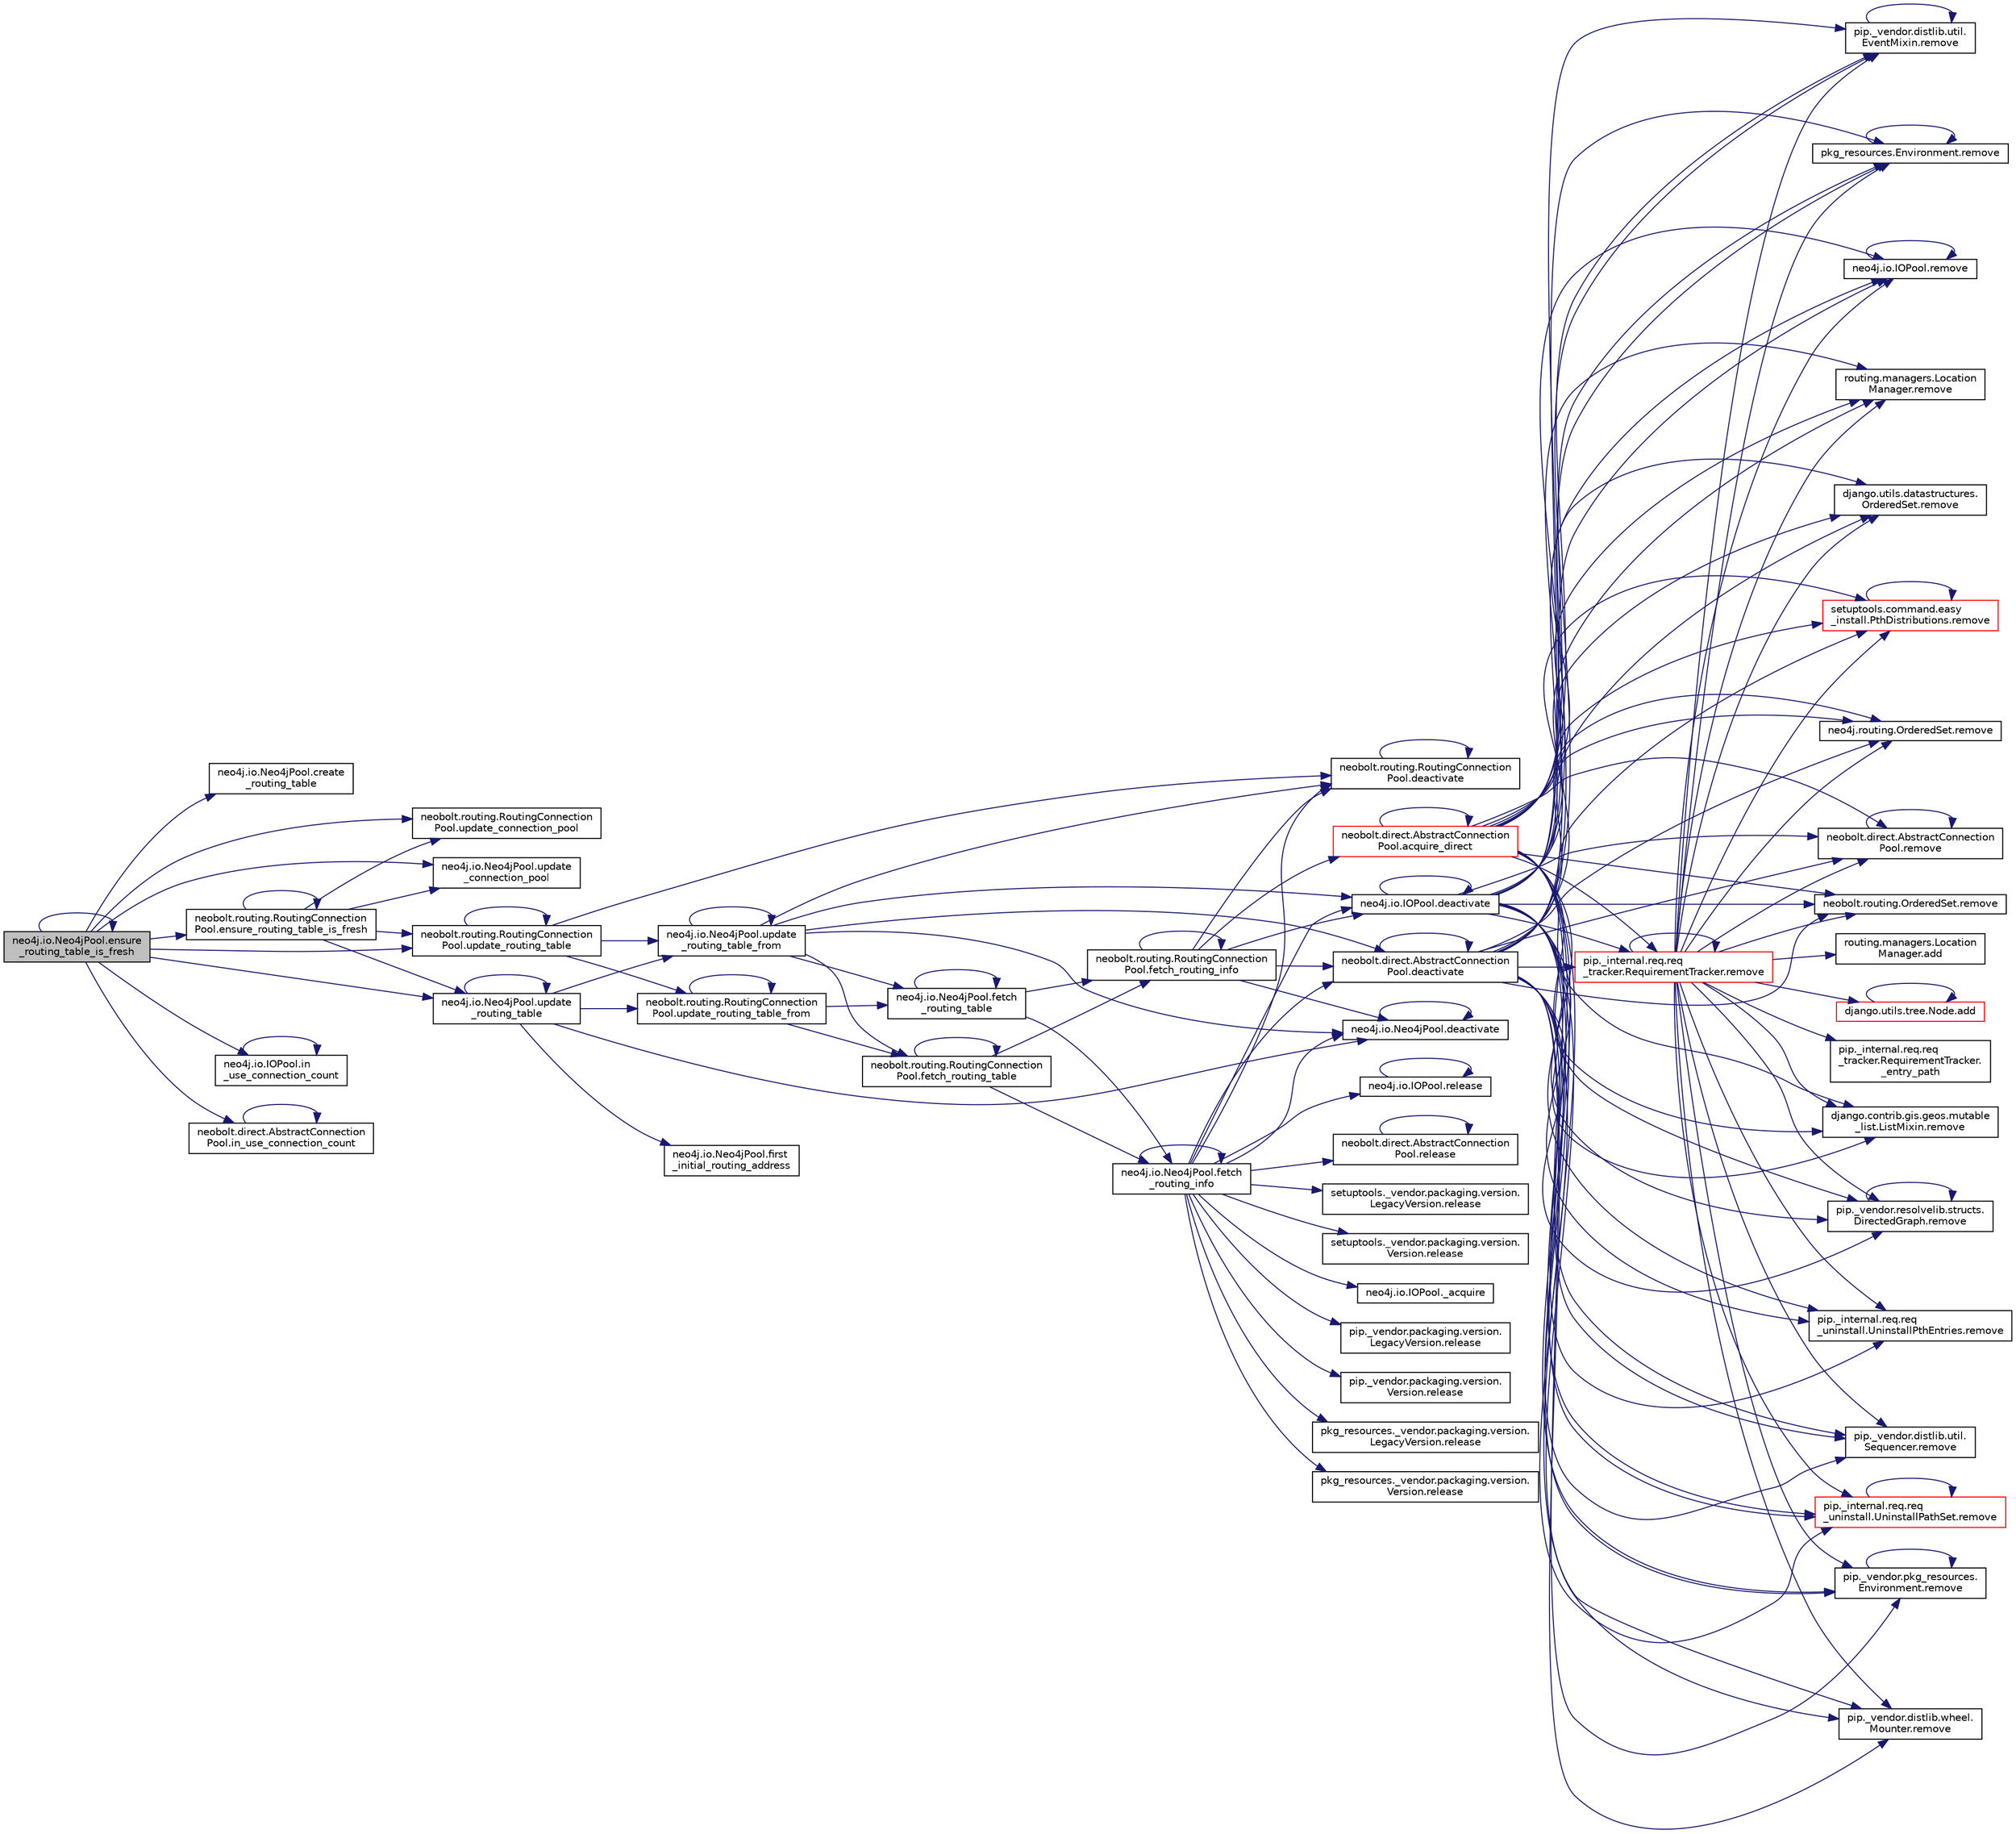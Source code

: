 digraph "neo4j.io.Neo4jPool.ensure_routing_table_is_fresh"
{
 // LATEX_PDF_SIZE
  edge [fontname="Helvetica",fontsize="10",labelfontname="Helvetica",labelfontsize="10"];
  node [fontname="Helvetica",fontsize="10",shape=record];
  rankdir="LR";
  Node1 [label="neo4j.io.Neo4jPool.ensure\l_routing_table_is_fresh",height=0.2,width=0.4,color="black", fillcolor="grey75", style="filled", fontcolor="black",tooltip=" "];
  Node1 -> Node2 [color="midnightblue",fontsize="10",style="solid",fontname="Helvetica"];
  Node2 [label="neo4j.io.Neo4jPool.create\l_routing_table",height=0.2,width=0.4,color="black", fillcolor="white", style="filled",URL="$d4/dee/classneo4j_1_1io_1_1_neo4j_pool.html#a687af363e9a4a468c60a195bf610410d",tooltip=" "];
  Node1 -> Node1 [color="midnightblue",fontsize="10",style="solid",fontname="Helvetica"];
  Node1 -> Node3 [color="midnightblue",fontsize="10",style="solid",fontname="Helvetica"];
  Node3 [label="neobolt.routing.RoutingConnection\lPool.ensure_routing_table_is_fresh",height=0.2,width=0.4,color="black", fillcolor="white", style="filled",URL="$d6/df7/classneobolt_1_1routing_1_1_routing_connection_pool.html#ae743d6f33bb4d6770edfcf6eb3b054d9",tooltip=" "];
  Node3 -> Node3 [color="midnightblue",fontsize="10",style="solid",fontname="Helvetica"];
  Node3 -> Node4 [color="midnightblue",fontsize="10",style="solid",fontname="Helvetica"];
  Node4 [label="neobolt.routing.RoutingConnection\lPool.update_connection_pool",height=0.2,width=0.4,color="black", fillcolor="white", style="filled",URL="$d6/df7/classneobolt_1_1routing_1_1_routing_connection_pool.html#abc035db17c8f5a507552f21c00d42e42",tooltip=" "];
  Node3 -> Node5 [color="midnightblue",fontsize="10",style="solid",fontname="Helvetica"];
  Node5 [label="neo4j.io.Neo4jPool.update\l_connection_pool",height=0.2,width=0.4,color="black", fillcolor="white", style="filled",URL="$d4/dee/classneo4j_1_1io_1_1_neo4j_pool.html#a299c2e001acaf114daae181fe779dd5c",tooltip=" "];
  Node3 -> Node6 [color="midnightblue",fontsize="10",style="solid",fontname="Helvetica"];
  Node6 [label="neobolt.routing.RoutingConnection\lPool.update_routing_table",height=0.2,width=0.4,color="black", fillcolor="white", style="filled",URL="$d6/df7/classneobolt_1_1routing_1_1_routing_connection_pool.html#a9040e4c4018e950445093abb736d3d5b",tooltip=" "];
  Node6 -> Node7 [color="midnightblue",fontsize="10",style="solid",fontname="Helvetica"];
  Node7 [label="neobolt.routing.RoutingConnection\lPool.deactivate",height=0.2,width=0.4,color="black", fillcolor="white", style="filled",URL="$d6/df7/classneobolt_1_1routing_1_1_routing_connection_pool.html#a7681c98c8637a17b811aab54f14d48ea",tooltip=" "];
  Node7 -> Node7 [color="midnightblue",fontsize="10",style="solid",fontname="Helvetica"];
  Node6 -> Node6 [color="midnightblue",fontsize="10",style="solid",fontname="Helvetica"];
  Node6 -> Node8 [color="midnightblue",fontsize="10",style="solid",fontname="Helvetica"];
  Node8 [label="neobolt.routing.RoutingConnection\lPool.update_routing_table_from",height=0.2,width=0.4,color="black", fillcolor="white", style="filled",URL="$d6/df7/classneobolt_1_1routing_1_1_routing_connection_pool.html#a85739066014e0d4de6adf99dddc30341",tooltip=" "];
  Node8 -> Node9 [color="midnightblue",fontsize="10",style="solid",fontname="Helvetica"];
  Node9 [label="neo4j.io.Neo4jPool.fetch\l_routing_table",height=0.2,width=0.4,color="black", fillcolor="white", style="filled",URL="$d4/dee/classneo4j_1_1io_1_1_neo4j_pool.html#a22468f5a81e684ff5751d32607367209",tooltip=" "];
  Node9 -> Node10 [color="midnightblue",fontsize="10",style="solid",fontname="Helvetica"];
  Node10 [label="neobolt.routing.RoutingConnection\lPool.fetch_routing_info",height=0.2,width=0.4,color="black", fillcolor="white", style="filled",URL="$d6/df7/classneobolt_1_1routing_1_1_routing_connection_pool.html#a413a6b159481bd843fc7d3568df515e1",tooltip=" "];
  Node10 -> Node11 [color="midnightblue",fontsize="10",style="solid",fontname="Helvetica"];
  Node11 [label="neobolt.direct.AbstractConnection\lPool.acquire_direct",height=0.2,width=0.4,color="red", fillcolor="white", style="filled",URL="$dd/dec/classneobolt_1_1direct_1_1_abstract_connection_pool.html#a0668c26232adf50591c8b4cfbf0a646f",tooltip=" "];
  Node11 -> Node11 [color="midnightblue",fontsize="10",style="solid",fontname="Helvetica"];
  Node11 -> Node26 [color="midnightblue",fontsize="10",style="solid",fontname="Helvetica"];
  Node26 [label="routing.managers.Location\lManager.remove",height=0.2,width=0.4,color="black", fillcolor="white", style="filled",URL="$d4/d05/classrouting_1_1managers_1_1_location_manager.html#a4bc52c4d0fd33527141f0a37c4b8fcc2",tooltip=" "];
  Node11 -> Node27 [color="midnightblue",fontsize="10",style="solid",fontname="Helvetica"];
  Node27 [label="django.utils.datastructures.\lOrderedSet.remove",height=0.2,width=0.4,color="black", fillcolor="white", style="filled",URL="$df/d5d/classdjango_1_1utils_1_1datastructures_1_1_ordered_set.html#a581d0a1b294a7f9f1c418c8fd593dd8f",tooltip=" "];
  Node11 -> Node28 [color="midnightblue",fontsize="10",style="solid",fontname="Helvetica"];
  Node28 [label="django.contrib.gis.geos.mutable\l_list.ListMixin.remove",height=0.2,width=0.4,color="black", fillcolor="white", style="filled",URL="$d5/d0e/classdjango_1_1contrib_1_1gis_1_1geos_1_1mutable__list_1_1_list_mixin.html#a8b71a1b5dba317dc93495bdb82e244c8",tooltip=" "];
  Node11 -> Node29 [color="midnightblue",fontsize="10",style="solid",fontname="Helvetica"];
  Node29 [label="pip._internal.req.req\l_uninstall.UninstallPthEntries.remove",height=0.2,width=0.4,color="black", fillcolor="white", style="filled",URL="$d2/d2a/classpip_1_1__internal_1_1req_1_1req__uninstall_1_1_uninstall_pth_entries.html#abc6207d7c971076b788c476316aacfc2",tooltip=" "];
  Node11 -> Node30 [color="midnightblue",fontsize="10",style="solid",fontname="Helvetica"];
  Node30 [label="neo4j.io.IOPool.remove",height=0.2,width=0.4,color="black", fillcolor="white", style="filled",URL="$df/daf/classneo4j_1_1io_1_1_i_o_pool.html#a8ac70bd1c8be06928c19545039af63d4",tooltip=" "];
  Node30 -> Node30 [color="midnightblue",fontsize="10",style="solid",fontname="Helvetica"];
  Node11 -> Node31 [color="midnightblue",fontsize="10",style="solid",fontname="Helvetica"];
  Node31 [label="neobolt.direct.AbstractConnection\lPool.remove",height=0.2,width=0.4,color="black", fillcolor="white", style="filled",URL="$dd/dec/classneobolt_1_1direct_1_1_abstract_connection_pool.html#a66ba32763865c9f1615160d992477912",tooltip=" "];
  Node31 -> Node31 [color="midnightblue",fontsize="10",style="solid",fontname="Helvetica"];
  Node11 -> Node32 [color="midnightblue",fontsize="10",style="solid",fontname="Helvetica"];
  Node32 [label="pip._internal.req.req\l_uninstall.UninstallPathSet.remove",height=0.2,width=0.4,color="red", fillcolor="white", style="filled",URL="$d9/d6e/classpip_1_1__internal_1_1req_1_1req__uninstall_1_1_uninstall_path_set.html#aa3b856eaea9fc5f93226cc788adc8d04",tooltip=" "];
  Node32 -> Node32 [color="midnightblue",fontsize="10",style="solid",fontname="Helvetica"];
  Node11 -> Node36 [color="midnightblue",fontsize="10",style="solid",fontname="Helvetica"];
  Node36 [label="pip._vendor.pkg_resources.\lEnvironment.remove",height=0.2,width=0.4,color="black", fillcolor="white", style="filled",URL="$de/d79/classpip_1_1__vendor_1_1pkg__resources_1_1_environment.html#ad424a6f98e59ec9b6153bfbebeb6130e",tooltip=" "];
  Node36 -> Node36 [color="midnightblue",fontsize="10",style="solid",fontname="Helvetica"];
  Node11 -> Node37 [color="midnightblue",fontsize="10",style="solid",fontname="Helvetica"];
  Node37 [label="pkg_resources.Environment.remove",height=0.2,width=0.4,color="black", fillcolor="white", style="filled",URL="$dd/d81/classpkg__resources_1_1_environment.html#aa51b1c4f8c8c146f2fc83a833608a0d1",tooltip=" "];
  Node37 -> Node37 [color="midnightblue",fontsize="10",style="solid",fontname="Helvetica"];
  Node11 -> Node38 [color="midnightblue",fontsize="10",style="solid",fontname="Helvetica"];
  Node38 [label="neo4j.routing.OrderedSet.remove",height=0.2,width=0.4,color="black", fillcolor="white", style="filled",URL="$da/d21/classneo4j_1_1routing_1_1_ordered_set.html#ae4aa5b41da75bc734e5543665e2229c3",tooltip=" "];
  Node11 -> Node39 [color="midnightblue",fontsize="10",style="solid",fontname="Helvetica"];
  Node39 [label="neobolt.routing.OrderedSet.remove",height=0.2,width=0.4,color="black", fillcolor="white", style="filled",URL="$de/d18/classneobolt_1_1routing_1_1_ordered_set.html#a5747c13387b7dd4f0daf9c6e6202ff3f",tooltip=" "];
  Node11 -> Node40 [color="midnightblue",fontsize="10",style="solid",fontname="Helvetica"];
  Node40 [label="pip._vendor.distlib.util.\lEventMixin.remove",height=0.2,width=0.4,color="black", fillcolor="white", style="filled",URL="$d8/d44/classpip_1_1__vendor_1_1distlib_1_1util_1_1_event_mixin.html#aa6ba25c788248661ab22b49e45bfb573",tooltip=" "];
  Node40 -> Node40 [color="midnightblue",fontsize="10",style="solid",fontname="Helvetica"];
  Node11 -> Node41 [color="midnightblue",fontsize="10",style="solid",fontname="Helvetica"];
  Node41 [label="pip._internal.req.req\l_tracker.RequirementTracker.remove",height=0.2,width=0.4,color="red", fillcolor="white", style="filled",URL="$da/d8b/classpip_1_1__internal_1_1req_1_1req__tracker_1_1_requirement_tracker.html#a2b63d916ecf3d02c4eb7339df7d2dc3f",tooltip=" "];
  Node41 -> Node42 [color="midnightblue",fontsize="10",style="solid",fontname="Helvetica"];
  Node42 [label="pip._internal.req.req\l_tracker.RequirementTracker.\l_entry_path",height=0.2,width=0.4,color="black", fillcolor="white", style="filled",URL="$da/d8b/classpip_1_1__internal_1_1req_1_1req__tracker_1_1_requirement_tracker.html#a58531e7c63dd1ba0a150b2e6010ac3c6",tooltip=" "];
  Node41 -> Node43 [color="midnightblue",fontsize="10",style="solid",fontname="Helvetica"];
  Node43 [label="routing.managers.Location\lManager.add",height=0.2,width=0.4,color="black", fillcolor="white", style="filled",URL="$d4/d05/classrouting_1_1managers_1_1_location_manager.html#a0e379ba61e042a6233a6a213622126f8",tooltip=" "];
  Node41 -> Node44 [color="midnightblue",fontsize="10",style="solid",fontname="Helvetica"];
  Node44 [label="django.utils.tree.Node.add",height=0.2,width=0.4,color="red", fillcolor="white", style="filled",URL="$d3/d76/classdjango_1_1utils_1_1tree_1_1_node.html#ae1010ad26ddf8dc21be829eacb2914c6",tooltip=" "];
  Node44 -> Node44 [color="midnightblue",fontsize="10",style="solid",fontname="Helvetica"];
  Node41 -> Node26 [color="midnightblue",fontsize="10",style="solid",fontname="Helvetica"];
  Node41 -> Node29 [color="midnightblue",fontsize="10",style="solid",fontname="Helvetica"];
  Node41 -> Node30 [color="midnightblue",fontsize="10",style="solid",fontname="Helvetica"];
  Node41 -> Node31 [color="midnightblue",fontsize="10",style="solid",fontname="Helvetica"];
  Node41 -> Node32 [color="midnightblue",fontsize="10",style="solid",fontname="Helvetica"];
  Node41 -> Node36 [color="midnightblue",fontsize="10",style="solid",fontname="Helvetica"];
  Node41 -> Node37 [color="midnightblue",fontsize="10",style="solid",fontname="Helvetica"];
  Node41 -> Node500 [color="midnightblue",fontsize="10",style="solid",fontname="Helvetica"];
  Node500 [label="setuptools.command.easy\l_install.PthDistributions.remove",height=0.2,width=0.4,color="red", fillcolor="white", style="filled",URL="$d2/d49/classsetuptools_1_1command_1_1easy__install_1_1_pth_distributions.html#ae249a3d2339aedfa56143112cb755032",tooltip=" "];
  Node500 -> Node500 [color="midnightblue",fontsize="10",style="solid",fontname="Helvetica"];
  Node41 -> Node38 [color="midnightblue",fontsize="10",style="solid",fontname="Helvetica"];
  Node41 -> Node39 [color="midnightblue",fontsize="10",style="solid",fontname="Helvetica"];
  Node41 -> Node40 [color="midnightblue",fontsize="10",style="solid",fontname="Helvetica"];
  Node41 -> Node41 [color="midnightblue",fontsize="10",style="solid",fontname="Helvetica"];
  Node41 -> Node27 [color="midnightblue",fontsize="10",style="solid",fontname="Helvetica"];
  Node41 -> Node497 [color="midnightblue",fontsize="10",style="solid",fontname="Helvetica"];
  Node497 [label="pip._vendor.resolvelib.structs.\lDirectedGraph.remove",height=0.2,width=0.4,color="black", fillcolor="white", style="filled",URL="$df/de0/classpip_1_1__vendor_1_1resolvelib_1_1structs_1_1_directed_graph.html#ae05e9cfa2be4c2864bcd2c9ea8457e29",tooltip=" "];
  Node497 -> Node497 [color="midnightblue",fontsize="10",style="solid",fontname="Helvetica"];
  Node41 -> Node499 [color="midnightblue",fontsize="10",style="solid",fontname="Helvetica"];
  Node499 [label="pip._vendor.distlib.wheel.\lMounter.remove",height=0.2,width=0.4,color="black", fillcolor="white", style="filled",URL="$df/dac/classpip_1_1__vendor_1_1distlib_1_1wheel_1_1_mounter.html#ae270d33cf0dad615cf09ce06ffbeda0e",tooltip=" "];
  Node41 -> Node498 [color="midnightblue",fontsize="10",style="solid",fontname="Helvetica"];
  Node498 [label="pip._vendor.distlib.util.\lSequencer.remove",height=0.2,width=0.4,color="black", fillcolor="white", style="filled",URL="$d4/d7c/classpip_1_1__vendor_1_1distlib_1_1util_1_1_sequencer.html#af1206b90512098b35d600386081d5a9a",tooltip=" "];
  Node41 -> Node28 [color="midnightblue",fontsize="10",style="solid",fontname="Helvetica"];
  Node11 -> Node497 [color="midnightblue",fontsize="10",style="solid",fontname="Helvetica"];
  Node11 -> Node498 [color="midnightblue",fontsize="10",style="solid",fontname="Helvetica"];
  Node11 -> Node500 [color="midnightblue",fontsize="10",style="solid",fontname="Helvetica"];
  Node11 -> Node499 [color="midnightblue",fontsize="10",style="solid",fontname="Helvetica"];
  Node10 -> Node5542 [color="midnightblue",fontsize="10",style="solid",fontname="Helvetica"];
  Node5542 [label="neo4j.io.IOPool.deactivate",height=0.2,width=0.4,color="black", fillcolor="white", style="filled",URL="$df/daf/classneo4j_1_1io_1_1_i_o_pool.html#a428e81241bb2f70df6f3b551ba4717f1",tooltip=" "];
  Node5542 -> Node5542 [color="midnightblue",fontsize="10",style="solid",fontname="Helvetica"];
  Node5542 -> Node26 [color="midnightblue",fontsize="10",style="solid",fontname="Helvetica"];
  Node5542 -> Node41 [color="midnightblue",fontsize="10",style="solid",fontname="Helvetica"];
  Node5542 -> Node27 [color="midnightblue",fontsize="10",style="solid",fontname="Helvetica"];
  Node5542 -> Node497 [color="midnightblue",fontsize="10",style="solid",fontname="Helvetica"];
  Node5542 -> Node498 [color="midnightblue",fontsize="10",style="solid",fontname="Helvetica"];
  Node5542 -> Node28 [color="midnightblue",fontsize="10",style="solid",fontname="Helvetica"];
  Node5542 -> Node29 [color="midnightblue",fontsize="10",style="solid",fontname="Helvetica"];
  Node5542 -> Node30 [color="midnightblue",fontsize="10",style="solid",fontname="Helvetica"];
  Node5542 -> Node31 [color="midnightblue",fontsize="10",style="solid",fontname="Helvetica"];
  Node5542 -> Node32 [color="midnightblue",fontsize="10",style="solid",fontname="Helvetica"];
  Node5542 -> Node36 [color="midnightblue",fontsize="10",style="solid",fontname="Helvetica"];
  Node5542 -> Node37 [color="midnightblue",fontsize="10",style="solid",fontname="Helvetica"];
  Node5542 -> Node38 [color="midnightblue",fontsize="10",style="solid",fontname="Helvetica"];
  Node5542 -> Node39 [color="midnightblue",fontsize="10",style="solid",fontname="Helvetica"];
  Node5542 -> Node40 [color="midnightblue",fontsize="10",style="solid",fontname="Helvetica"];
  Node5542 -> Node499 [color="midnightblue",fontsize="10",style="solid",fontname="Helvetica"];
  Node5542 -> Node500 [color="midnightblue",fontsize="10",style="solid",fontname="Helvetica"];
  Node10 -> Node5543 [color="midnightblue",fontsize="10",style="solid",fontname="Helvetica"];
  Node5543 [label="neo4j.io.Neo4jPool.deactivate",height=0.2,width=0.4,color="black", fillcolor="white", style="filled",URL="$d4/dee/classneo4j_1_1io_1_1_neo4j_pool.html#a2cfd316f5736f8701b8fb59f853b3962",tooltip=" "];
  Node5543 -> Node5543 [color="midnightblue",fontsize="10",style="solid",fontname="Helvetica"];
  Node10 -> Node5544 [color="midnightblue",fontsize="10",style="solid",fontname="Helvetica"];
  Node5544 [label="neobolt.direct.AbstractConnection\lPool.deactivate",height=0.2,width=0.4,color="black", fillcolor="white", style="filled",URL="$dd/dec/classneobolt_1_1direct_1_1_abstract_connection_pool.html#a8c0b47750e271292ebfe7e09bab92ae7",tooltip=" "];
  Node5544 -> Node5544 [color="midnightblue",fontsize="10",style="solid",fontname="Helvetica"];
  Node5544 -> Node26 [color="midnightblue",fontsize="10",style="solid",fontname="Helvetica"];
  Node5544 -> Node41 [color="midnightblue",fontsize="10",style="solid",fontname="Helvetica"];
  Node5544 -> Node27 [color="midnightblue",fontsize="10",style="solid",fontname="Helvetica"];
  Node5544 -> Node497 [color="midnightblue",fontsize="10",style="solid",fontname="Helvetica"];
  Node5544 -> Node498 [color="midnightblue",fontsize="10",style="solid",fontname="Helvetica"];
  Node5544 -> Node28 [color="midnightblue",fontsize="10",style="solid",fontname="Helvetica"];
  Node5544 -> Node29 [color="midnightblue",fontsize="10",style="solid",fontname="Helvetica"];
  Node5544 -> Node30 [color="midnightblue",fontsize="10",style="solid",fontname="Helvetica"];
  Node5544 -> Node31 [color="midnightblue",fontsize="10",style="solid",fontname="Helvetica"];
  Node5544 -> Node32 [color="midnightblue",fontsize="10",style="solid",fontname="Helvetica"];
  Node5544 -> Node36 [color="midnightblue",fontsize="10",style="solid",fontname="Helvetica"];
  Node5544 -> Node37 [color="midnightblue",fontsize="10",style="solid",fontname="Helvetica"];
  Node5544 -> Node38 [color="midnightblue",fontsize="10",style="solid",fontname="Helvetica"];
  Node5544 -> Node39 [color="midnightblue",fontsize="10",style="solid",fontname="Helvetica"];
  Node5544 -> Node40 [color="midnightblue",fontsize="10",style="solid",fontname="Helvetica"];
  Node5544 -> Node499 [color="midnightblue",fontsize="10",style="solid",fontname="Helvetica"];
  Node5544 -> Node500 [color="midnightblue",fontsize="10",style="solid",fontname="Helvetica"];
  Node10 -> Node7 [color="midnightblue",fontsize="10",style="solid",fontname="Helvetica"];
  Node10 -> Node10 [color="midnightblue",fontsize="10",style="solid",fontname="Helvetica"];
  Node9 -> Node5545 [color="midnightblue",fontsize="10",style="solid",fontname="Helvetica"];
  Node5545 [label="neo4j.io.Neo4jPool.fetch\l_routing_info",height=0.2,width=0.4,color="black", fillcolor="white", style="filled",URL="$d4/dee/classneo4j_1_1io_1_1_neo4j_pool.html#affc9b052cb007524807584be9abfe563",tooltip=" "];
  Node5545 -> Node5546 [color="midnightblue",fontsize="10",style="solid",fontname="Helvetica"];
  Node5546 [label="neo4j.io.IOPool._acquire",height=0.2,width=0.4,color="black", fillcolor="white", style="filled",URL="$df/daf/classneo4j_1_1io_1_1_i_o_pool.html#a8bca35b4dd5983bb665b85f77617ce19",tooltip=" "];
  Node5545 -> Node5542 [color="midnightblue",fontsize="10",style="solid",fontname="Helvetica"];
  Node5545 -> Node5543 [color="midnightblue",fontsize="10",style="solid",fontname="Helvetica"];
  Node5545 -> Node5544 [color="midnightblue",fontsize="10",style="solid",fontname="Helvetica"];
  Node5545 -> Node7 [color="midnightblue",fontsize="10",style="solid",fontname="Helvetica"];
  Node5545 -> Node5545 [color="midnightblue",fontsize="10",style="solid",fontname="Helvetica"];
  Node5545 -> Node5547 [color="midnightblue",fontsize="10",style="solid",fontname="Helvetica"];
  Node5547 [label="pip._vendor.packaging.version.\lLegacyVersion.release",height=0.2,width=0.4,color="black", fillcolor="white", style="filled",URL="$db/d53/classpip_1_1__vendor_1_1packaging_1_1version_1_1_legacy_version.html#ae51aa7db25a72d231e695bc6f49e0a59",tooltip=" "];
  Node5545 -> Node5548 [color="midnightblue",fontsize="10",style="solid",fontname="Helvetica"];
  Node5548 [label="pip._vendor.packaging.version.\lVersion.release",height=0.2,width=0.4,color="black", fillcolor="white", style="filled",URL="$d6/d65/classpip_1_1__vendor_1_1packaging_1_1version_1_1_version.html#aa9a8da16ad4f7633c67efe73b3896b5e",tooltip=" "];
  Node5545 -> Node5549 [color="midnightblue",fontsize="10",style="solid",fontname="Helvetica"];
  Node5549 [label="pkg_resources._vendor.packaging.version.\lLegacyVersion.release",height=0.2,width=0.4,color="black", fillcolor="white", style="filled",URL="$de/d94/classpkg__resources_1_1__vendor_1_1packaging_1_1version_1_1_legacy_version.html#ac08f29eacb1e2b76f44ca95e7fc0b476",tooltip=" "];
  Node5545 -> Node5550 [color="midnightblue",fontsize="10",style="solid",fontname="Helvetica"];
  Node5550 [label="pkg_resources._vendor.packaging.version.\lVersion.release",height=0.2,width=0.4,color="black", fillcolor="white", style="filled",URL="$d9/da7/classpkg__resources_1_1__vendor_1_1packaging_1_1version_1_1_version.html#a12de2fd47057777158e73ec33f46b1c2",tooltip=" "];
  Node5545 -> Node5551 [color="midnightblue",fontsize="10",style="solid",fontname="Helvetica"];
  Node5551 [label="neo4j.io.IOPool.release",height=0.2,width=0.4,color="black", fillcolor="white", style="filled",URL="$df/daf/classneo4j_1_1io_1_1_i_o_pool.html#a9aba9bb481ed7a685533d5644550c352",tooltip=" "];
  Node5551 -> Node5551 [color="midnightblue",fontsize="10",style="solid",fontname="Helvetica"];
  Node5545 -> Node5552 [color="midnightblue",fontsize="10",style="solid",fontname="Helvetica"];
  Node5552 [label="neobolt.direct.AbstractConnection\lPool.release",height=0.2,width=0.4,color="black", fillcolor="white", style="filled",URL="$dd/dec/classneobolt_1_1direct_1_1_abstract_connection_pool.html#a3534079358c5d7c3d3499482aad03caf",tooltip=" "];
  Node5552 -> Node5552 [color="midnightblue",fontsize="10",style="solid",fontname="Helvetica"];
  Node5545 -> Node5553 [color="midnightblue",fontsize="10",style="solid",fontname="Helvetica"];
  Node5553 [label="setuptools._vendor.packaging.version.\lLegacyVersion.release",height=0.2,width=0.4,color="black", fillcolor="white", style="filled",URL="$d7/d99/classsetuptools_1_1__vendor_1_1packaging_1_1version_1_1_legacy_version.html#ae37c57797d1c0b14fa8b35a2203dad94",tooltip=" "];
  Node5545 -> Node5554 [color="midnightblue",fontsize="10",style="solid",fontname="Helvetica"];
  Node5554 [label="setuptools._vendor.packaging.version.\lVersion.release",height=0.2,width=0.4,color="black", fillcolor="white", style="filled",URL="$da/de8/classsetuptools_1_1__vendor_1_1packaging_1_1version_1_1_version.html#a91bd6299b05c3223794b21f525694204",tooltip=" "];
  Node9 -> Node9 [color="midnightblue",fontsize="10",style="solid",fontname="Helvetica"];
  Node8 -> Node5555 [color="midnightblue",fontsize="10",style="solid",fontname="Helvetica"];
  Node5555 [label="neobolt.routing.RoutingConnection\lPool.fetch_routing_table",height=0.2,width=0.4,color="black", fillcolor="white", style="filled",URL="$d6/df7/classneobolt_1_1routing_1_1_routing_connection_pool.html#a66a6252f5396532e6fd0e0188cf8d195",tooltip=" "];
  Node5555 -> Node10 [color="midnightblue",fontsize="10",style="solid",fontname="Helvetica"];
  Node5555 -> Node5545 [color="midnightblue",fontsize="10",style="solid",fontname="Helvetica"];
  Node5555 -> Node5555 [color="midnightblue",fontsize="10",style="solid",fontname="Helvetica"];
  Node8 -> Node8 [color="midnightblue",fontsize="10",style="solid",fontname="Helvetica"];
  Node6 -> Node5556 [color="midnightblue",fontsize="10",style="solid",fontname="Helvetica"];
  Node5556 [label="neo4j.io.Neo4jPool.update\l_routing_table_from",height=0.2,width=0.4,color="black", fillcolor="white", style="filled",URL="$d4/dee/classneo4j_1_1io_1_1_neo4j_pool.html#acf812e0f926fa2429893d160dcd9575d",tooltip=" "];
  Node5556 -> Node5542 [color="midnightblue",fontsize="10",style="solid",fontname="Helvetica"];
  Node5556 -> Node5543 [color="midnightblue",fontsize="10",style="solid",fontname="Helvetica"];
  Node5556 -> Node5544 [color="midnightblue",fontsize="10",style="solid",fontname="Helvetica"];
  Node5556 -> Node7 [color="midnightblue",fontsize="10",style="solid",fontname="Helvetica"];
  Node5556 -> Node9 [color="midnightblue",fontsize="10",style="solid",fontname="Helvetica"];
  Node5556 -> Node5555 [color="midnightblue",fontsize="10",style="solid",fontname="Helvetica"];
  Node5556 -> Node5556 [color="midnightblue",fontsize="10",style="solid",fontname="Helvetica"];
  Node3 -> Node5557 [color="midnightblue",fontsize="10",style="solid",fontname="Helvetica"];
  Node5557 [label="neo4j.io.Neo4jPool.update\l_routing_table",height=0.2,width=0.4,color="black", fillcolor="white", style="filled",URL="$d4/dee/classneo4j_1_1io_1_1_neo4j_pool.html#ae2c1a9f783f413de676899eb3bb43235",tooltip=" "];
  Node5557 -> Node5543 [color="midnightblue",fontsize="10",style="solid",fontname="Helvetica"];
  Node5557 -> Node5558 [color="midnightblue",fontsize="10",style="solid",fontname="Helvetica"];
  Node5558 [label="neo4j.io.Neo4jPool.first\l_initial_routing_address",height=0.2,width=0.4,color="black", fillcolor="white", style="filled",URL="$d4/dee/classneo4j_1_1io_1_1_neo4j_pool.html#a5435880a2c24558965bc1d8acfc8fcce",tooltip=" "];
  Node5557 -> Node5557 [color="midnightblue",fontsize="10",style="solid",fontname="Helvetica"];
  Node5557 -> Node8 [color="midnightblue",fontsize="10",style="solid",fontname="Helvetica"];
  Node5557 -> Node5556 [color="midnightblue",fontsize="10",style="solid",fontname="Helvetica"];
  Node1 -> Node5559 [color="midnightblue",fontsize="10",style="solid",fontname="Helvetica"];
  Node5559 [label="neo4j.io.IOPool.in\l_use_connection_count",height=0.2,width=0.4,color="black", fillcolor="white", style="filled",URL="$df/daf/classneo4j_1_1io_1_1_i_o_pool.html#a9e5ddb752f36f5f52e41717efce2dd72",tooltip=" "];
  Node5559 -> Node5559 [color="midnightblue",fontsize="10",style="solid",fontname="Helvetica"];
  Node1 -> Node5560 [color="midnightblue",fontsize="10",style="solid",fontname="Helvetica"];
  Node5560 [label="neobolt.direct.AbstractConnection\lPool.in_use_connection_count",height=0.2,width=0.4,color="black", fillcolor="white", style="filled",URL="$dd/dec/classneobolt_1_1direct_1_1_abstract_connection_pool.html#a86aa8d6840ba4777b2bb5be405e7f2a6",tooltip=" "];
  Node5560 -> Node5560 [color="midnightblue",fontsize="10",style="solid",fontname="Helvetica"];
  Node1 -> Node4 [color="midnightblue",fontsize="10",style="solid",fontname="Helvetica"];
  Node1 -> Node5 [color="midnightblue",fontsize="10",style="solid",fontname="Helvetica"];
  Node1 -> Node6 [color="midnightblue",fontsize="10",style="solid",fontname="Helvetica"];
  Node1 -> Node5557 [color="midnightblue",fontsize="10",style="solid",fontname="Helvetica"];
}
